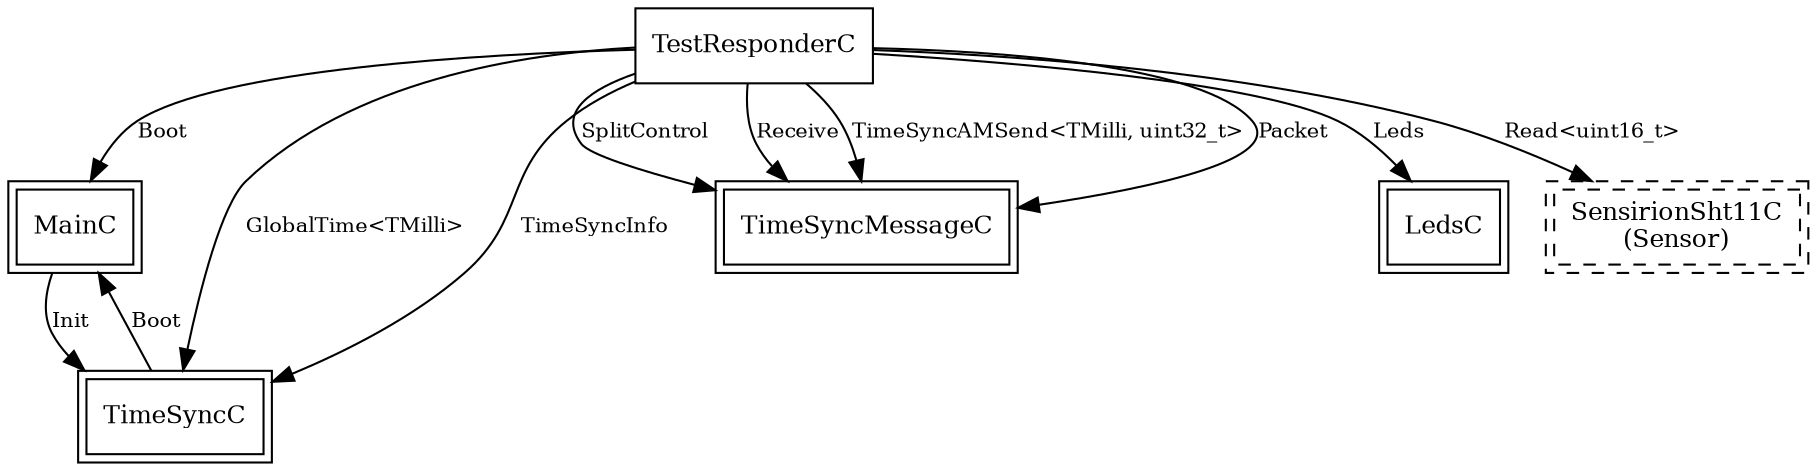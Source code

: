 digraph "DFTSPAppC" {
  "MainC" [fontsize=12, shape=box,peripheries=2, URL="../chtml/tos.system.MainC.html"];
  "TimeSyncC" [fontsize=12, shape=box,peripheries=2, URL="../chtml/TimeSyncC.html"];
  "TimeSyncC" [fontsize=12, shape=box,peripheries=2, URL="../chtml/TimeSyncC.html"];
  "MainC" [fontsize=12, shape=box,peripheries=2, URL="../chtml/tos.system.MainC.html"];
  "TestResponderC" [fontsize=12, shape=box, URL="../chtml/TestResponderC.html"];
  "TestResponderC" [fontsize=12, shape=box, URL="../chtml/TestResponderC.html"];
  "TimeSyncMessageC" [fontsize=12, shape=box,peripheries=2, URL="../chtml/tos.platforms.telosa.TimeSyncMessageC.html"];
  "TestResponderC" [fontsize=12, shape=box, URL="../chtml/TestResponderC.html"];
  "TimeSyncMessageC" [fontsize=12, shape=box,peripheries=2, URL="../chtml/tos.platforms.telosa.TimeSyncMessageC.html"];
  "TestResponderC" [fontsize=12, shape=box, URL="../chtml/TestResponderC.html"];
  "TimeSyncMessageC" [fontsize=12, shape=box,peripheries=2, URL="../chtml/tos.platforms.telosa.TimeSyncMessageC.html"];
  "TestResponderC" [fontsize=12, shape=box, URL="../chtml/TestResponderC.html"];
  "TimeSyncMessageC" [fontsize=12, shape=box,peripheries=2, URL="../chtml/tos.platforms.telosa.TimeSyncMessageC.html"];
  "TestResponderC" [fontsize=12, shape=box, URL="../chtml/TestResponderC.html"];
  "TimeSyncC" [fontsize=12, shape=box,peripheries=2, URL="../chtml/TimeSyncC.html"];
  "TestResponderC" [fontsize=12, shape=box, URL="../chtml/TestResponderC.html"];
  "TimeSyncC" [fontsize=12, shape=box,peripheries=2, URL="../chtml/TimeSyncC.html"];
  "TestResponderC" [fontsize=12, shape=box, URL="../chtml/TestResponderC.html"];
  "LedsC" [fontsize=12, shape=box,peripheries=2, URL="../chtml/tos.system.LedsC.html"];
  "TestResponderC" [fontsize=12, shape=box, URL="../chtml/TestResponderC.html"];
  "DFTSPAppC.Sensor" [fontsize=12, shape=box,peripheries=2, style=dashed, label="SensirionSht11C\n(Sensor)", URL="../chtml/tos.platforms.telosa.chips.sht11.SensirionSht11C.html"];
  "MainC" -> "TimeSyncC" [label="Init", URL="../ihtml/tos.interfaces.Init.html", fontsize=10];
  "TimeSyncC" -> "MainC" [label="Boot", URL="../ihtml/tos.interfaces.Boot.html", fontsize=10];
  "TestResponderC" -> "MainC" [label="Boot", URL="../ihtml/tos.interfaces.Boot.html", fontsize=10];
  "TestResponderC" -> "TimeSyncMessageC" [label="SplitControl", URL="../ihtml/tos.interfaces.SplitControl.html", fontsize=10];
  "TestResponderC" -> "TimeSyncMessageC" [label="Receive", URL="../ihtml/tos.interfaces.Receive.html", fontsize=10];
  "TestResponderC" -> "TimeSyncMessageC" [label="TimeSyncAMSend<TMilli, uint32_t>", URL="../ihtml/tos.interfaces.TimeSyncAMSend.html", fontsize=10];
  "TestResponderC" -> "TimeSyncMessageC" [label="Packet", URL="../ihtml/tos.interfaces.Packet.html", fontsize=10];
  "TestResponderC" -> "TimeSyncC" [label="GlobalTime<TMilli>", URL="../ihtml/GlobalTime.html", fontsize=10];
  "TestResponderC" -> "TimeSyncC" [label="TimeSyncInfo", URL="../ihtml/TimeSyncInfo.html", fontsize=10];
  "TestResponderC" -> "LedsC" [label="Leds", URL="../ihtml/tos.interfaces.Leds.html", fontsize=10];
  "TestResponderC" -> "DFTSPAppC.Sensor" [label="Read<uint16_t>", URL="../ihtml/tos.interfaces.Read.html", fontsize=10];
}
